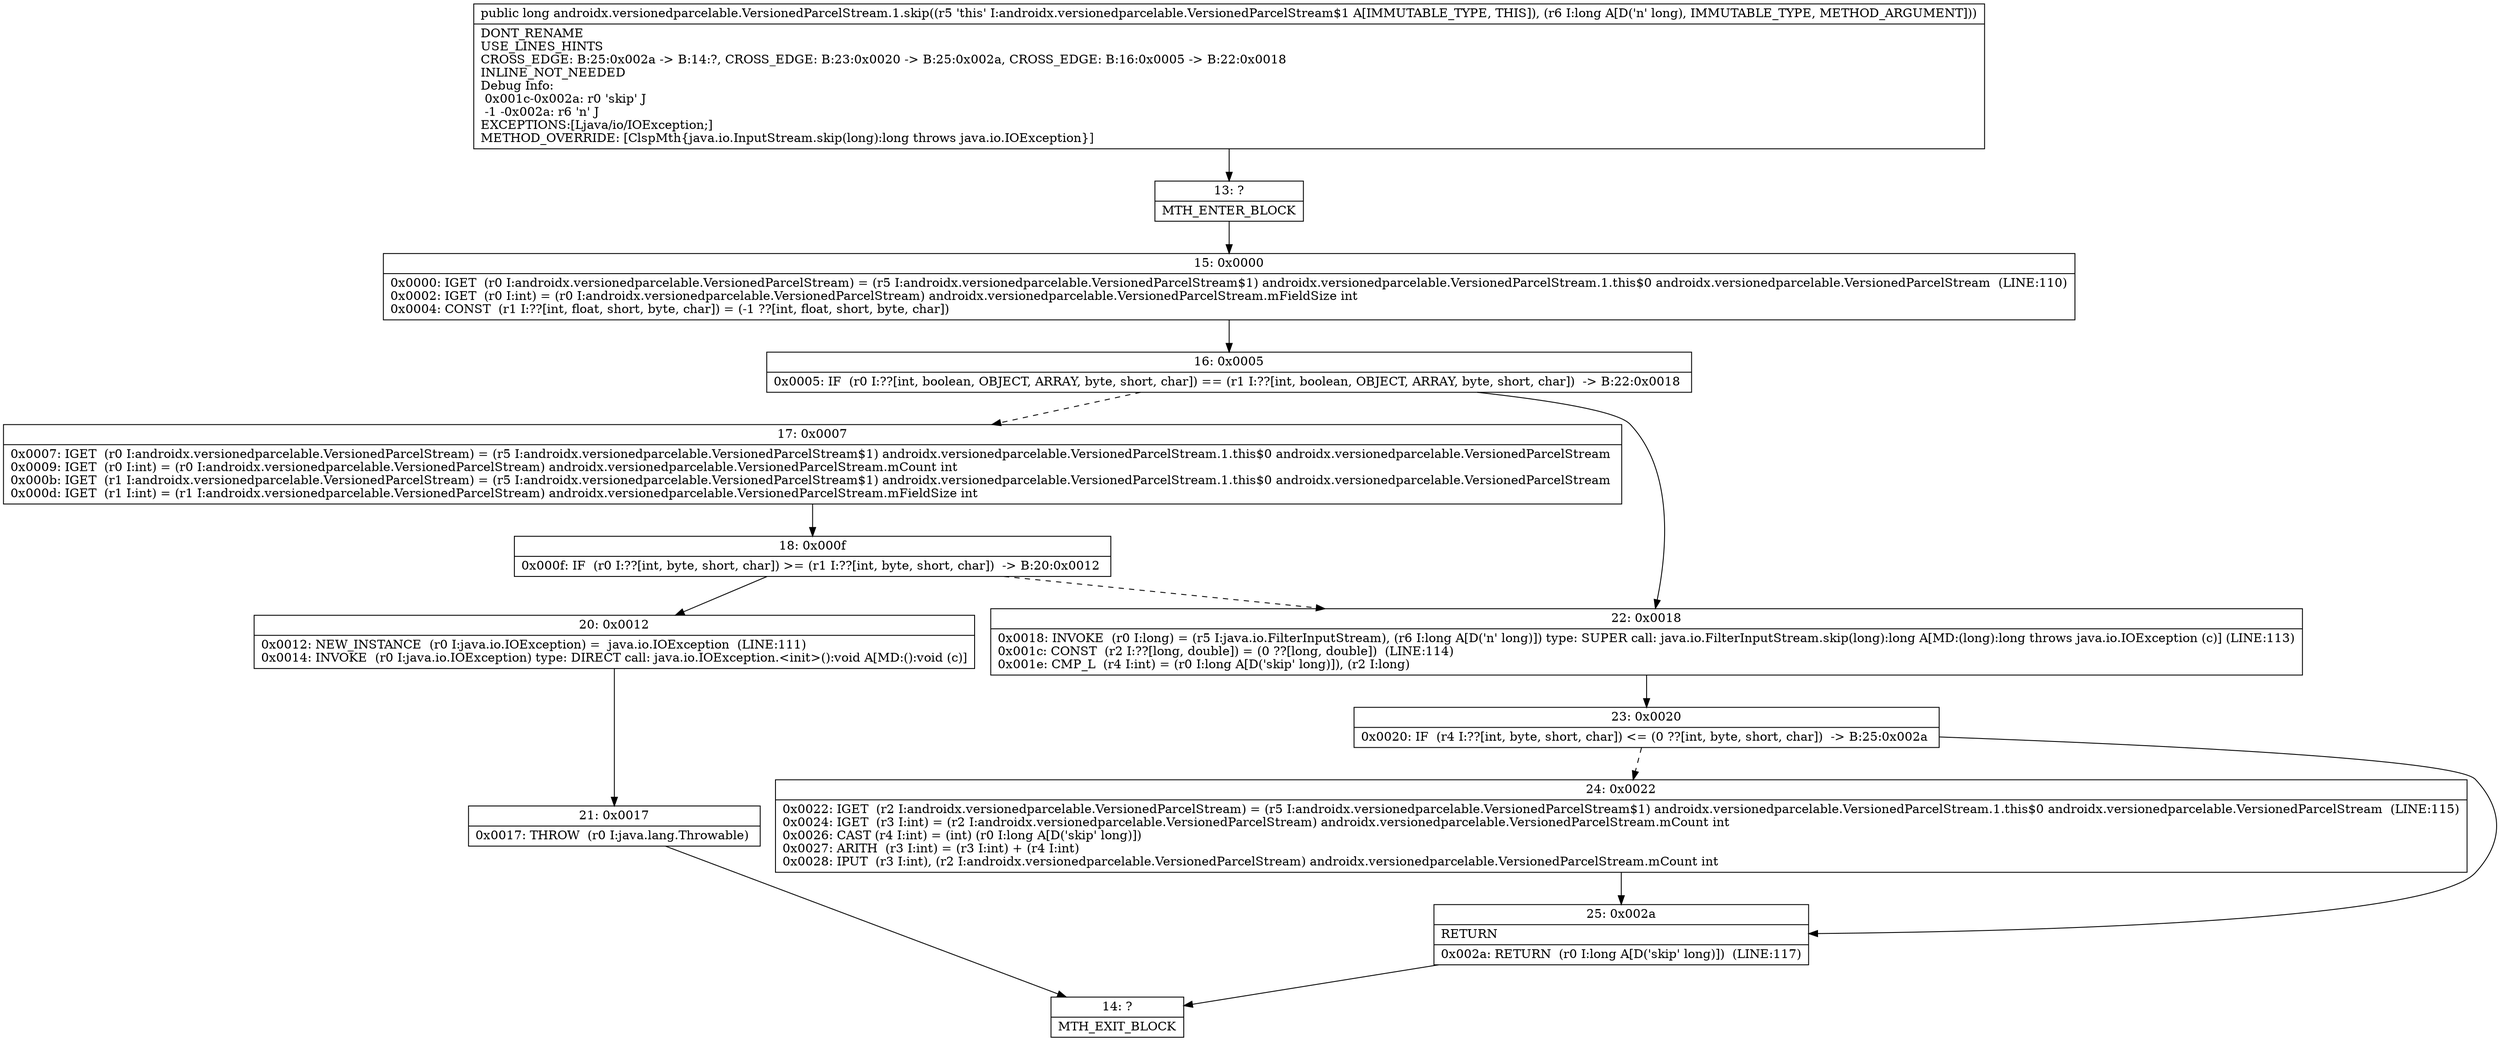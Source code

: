 digraph "CFG forandroidx.versionedparcelable.VersionedParcelStream.1.skip(J)J" {
Node_13 [shape=record,label="{13\:\ ?|MTH_ENTER_BLOCK\l}"];
Node_15 [shape=record,label="{15\:\ 0x0000|0x0000: IGET  (r0 I:androidx.versionedparcelable.VersionedParcelStream) = (r5 I:androidx.versionedparcelable.VersionedParcelStream$1) androidx.versionedparcelable.VersionedParcelStream.1.this$0 androidx.versionedparcelable.VersionedParcelStream  (LINE:110)\l0x0002: IGET  (r0 I:int) = (r0 I:androidx.versionedparcelable.VersionedParcelStream) androidx.versionedparcelable.VersionedParcelStream.mFieldSize int \l0x0004: CONST  (r1 I:??[int, float, short, byte, char]) = (\-1 ??[int, float, short, byte, char]) \l}"];
Node_16 [shape=record,label="{16\:\ 0x0005|0x0005: IF  (r0 I:??[int, boolean, OBJECT, ARRAY, byte, short, char]) == (r1 I:??[int, boolean, OBJECT, ARRAY, byte, short, char])  \-\> B:22:0x0018 \l}"];
Node_17 [shape=record,label="{17\:\ 0x0007|0x0007: IGET  (r0 I:androidx.versionedparcelable.VersionedParcelStream) = (r5 I:androidx.versionedparcelable.VersionedParcelStream$1) androidx.versionedparcelable.VersionedParcelStream.1.this$0 androidx.versionedparcelable.VersionedParcelStream \l0x0009: IGET  (r0 I:int) = (r0 I:androidx.versionedparcelable.VersionedParcelStream) androidx.versionedparcelable.VersionedParcelStream.mCount int \l0x000b: IGET  (r1 I:androidx.versionedparcelable.VersionedParcelStream) = (r5 I:androidx.versionedparcelable.VersionedParcelStream$1) androidx.versionedparcelable.VersionedParcelStream.1.this$0 androidx.versionedparcelable.VersionedParcelStream \l0x000d: IGET  (r1 I:int) = (r1 I:androidx.versionedparcelable.VersionedParcelStream) androidx.versionedparcelable.VersionedParcelStream.mFieldSize int \l}"];
Node_18 [shape=record,label="{18\:\ 0x000f|0x000f: IF  (r0 I:??[int, byte, short, char]) \>= (r1 I:??[int, byte, short, char])  \-\> B:20:0x0012 \l}"];
Node_20 [shape=record,label="{20\:\ 0x0012|0x0012: NEW_INSTANCE  (r0 I:java.io.IOException) =  java.io.IOException  (LINE:111)\l0x0014: INVOKE  (r0 I:java.io.IOException) type: DIRECT call: java.io.IOException.\<init\>():void A[MD:():void (c)]\l}"];
Node_21 [shape=record,label="{21\:\ 0x0017|0x0017: THROW  (r0 I:java.lang.Throwable) \l}"];
Node_14 [shape=record,label="{14\:\ ?|MTH_EXIT_BLOCK\l}"];
Node_22 [shape=record,label="{22\:\ 0x0018|0x0018: INVOKE  (r0 I:long) = (r5 I:java.io.FilterInputStream), (r6 I:long A[D('n' long)]) type: SUPER call: java.io.FilterInputStream.skip(long):long A[MD:(long):long throws java.io.IOException (c)] (LINE:113)\l0x001c: CONST  (r2 I:??[long, double]) = (0 ??[long, double])  (LINE:114)\l0x001e: CMP_L  (r4 I:int) = (r0 I:long A[D('skip' long)]), (r2 I:long) \l}"];
Node_23 [shape=record,label="{23\:\ 0x0020|0x0020: IF  (r4 I:??[int, byte, short, char]) \<= (0 ??[int, byte, short, char])  \-\> B:25:0x002a \l}"];
Node_24 [shape=record,label="{24\:\ 0x0022|0x0022: IGET  (r2 I:androidx.versionedparcelable.VersionedParcelStream) = (r5 I:androidx.versionedparcelable.VersionedParcelStream$1) androidx.versionedparcelable.VersionedParcelStream.1.this$0 androidx.versionedparcelable.VersionedParcelStream  (LINE:115)\l0x0024: IGET  (r3 I:int) = (r2 I:androidx.versionedparcelable.VersionedParcelStream) androidx.versionedparcelable.VersionedParcelStream.mCount int \l0x0026: CAST (r4 I:int) = (int) (r0 I:long A[D('skip' long)]) \l0x0027: ARITH  (r3 I:int) = (r3 I:int) + (r4 I:int) \l0x0028: IPUT  (r3 I:int), (r2 I:androidx.versionedparcelable.VersionedParcelStream) androidx.versionedparcelable.VersionedParcelStream.mCount int \l}"];
Node_25 [shape=record,label="{25\:\ 0x002a|RETURN\l|0x002a: RETURN  (r0 I:long A[D('skip' long)])  (LINE:117)\l}"];
MethodNode[shape=record,label="{public long androidx.versionedparcelable.VersionedParcelStream.1.skip((r5 'this' I:androidx.versionedparcelable.VersionedParcelStream$1 A[IMMUTABLE_TYPE, THIS]), (r6 I:long A[D('n' long), IMMUTABLE_TYPE, METHOD_ARGUMENT]))  | DONT_RENAME\lUSE_LINES_HINTS\lCROSS_EDGE: B:25:0x002a \-\> B:14:?, CROSS_EDGE: B:23:0x0020 \-\> B:25:0x002a, CROSS_EDGE: B:16:0x0005 \-\> B:22:0x0018\lINLINE_NOT_NEEDED\lDebug Info:\l  0x001c\-0x002a: r0 'skip' J\l  \-1 \-0x002a: r6 'n' J\lEXCEPTIONS:[Ljava\/io\/IOException;]\lMETHOD_OVERRIDE: [ClspMth\{java.io.InputStream.skip(long):long throws java.io.IOException\}]\l}"];
MethodNode -> Node_13;Node_13 -> Node_15;
Node_15 -> Node_16;
Node_16 -> Node_17[style=dashed];
Node_16 -> Node_22;
Node_17 -> Node_18;
Node_18 -> Node_20;
Node_18 -> Node_22[style=dashed];
Node_20 -> Node_21;
Node_21 -> Node_14;
Node_22 -> Node_23;
Node_23 -> Node_24[style=dashed];
Node_23 -> Node_25;
Node_24 -> Node_25;
Node_25 -> Node_14;
}

